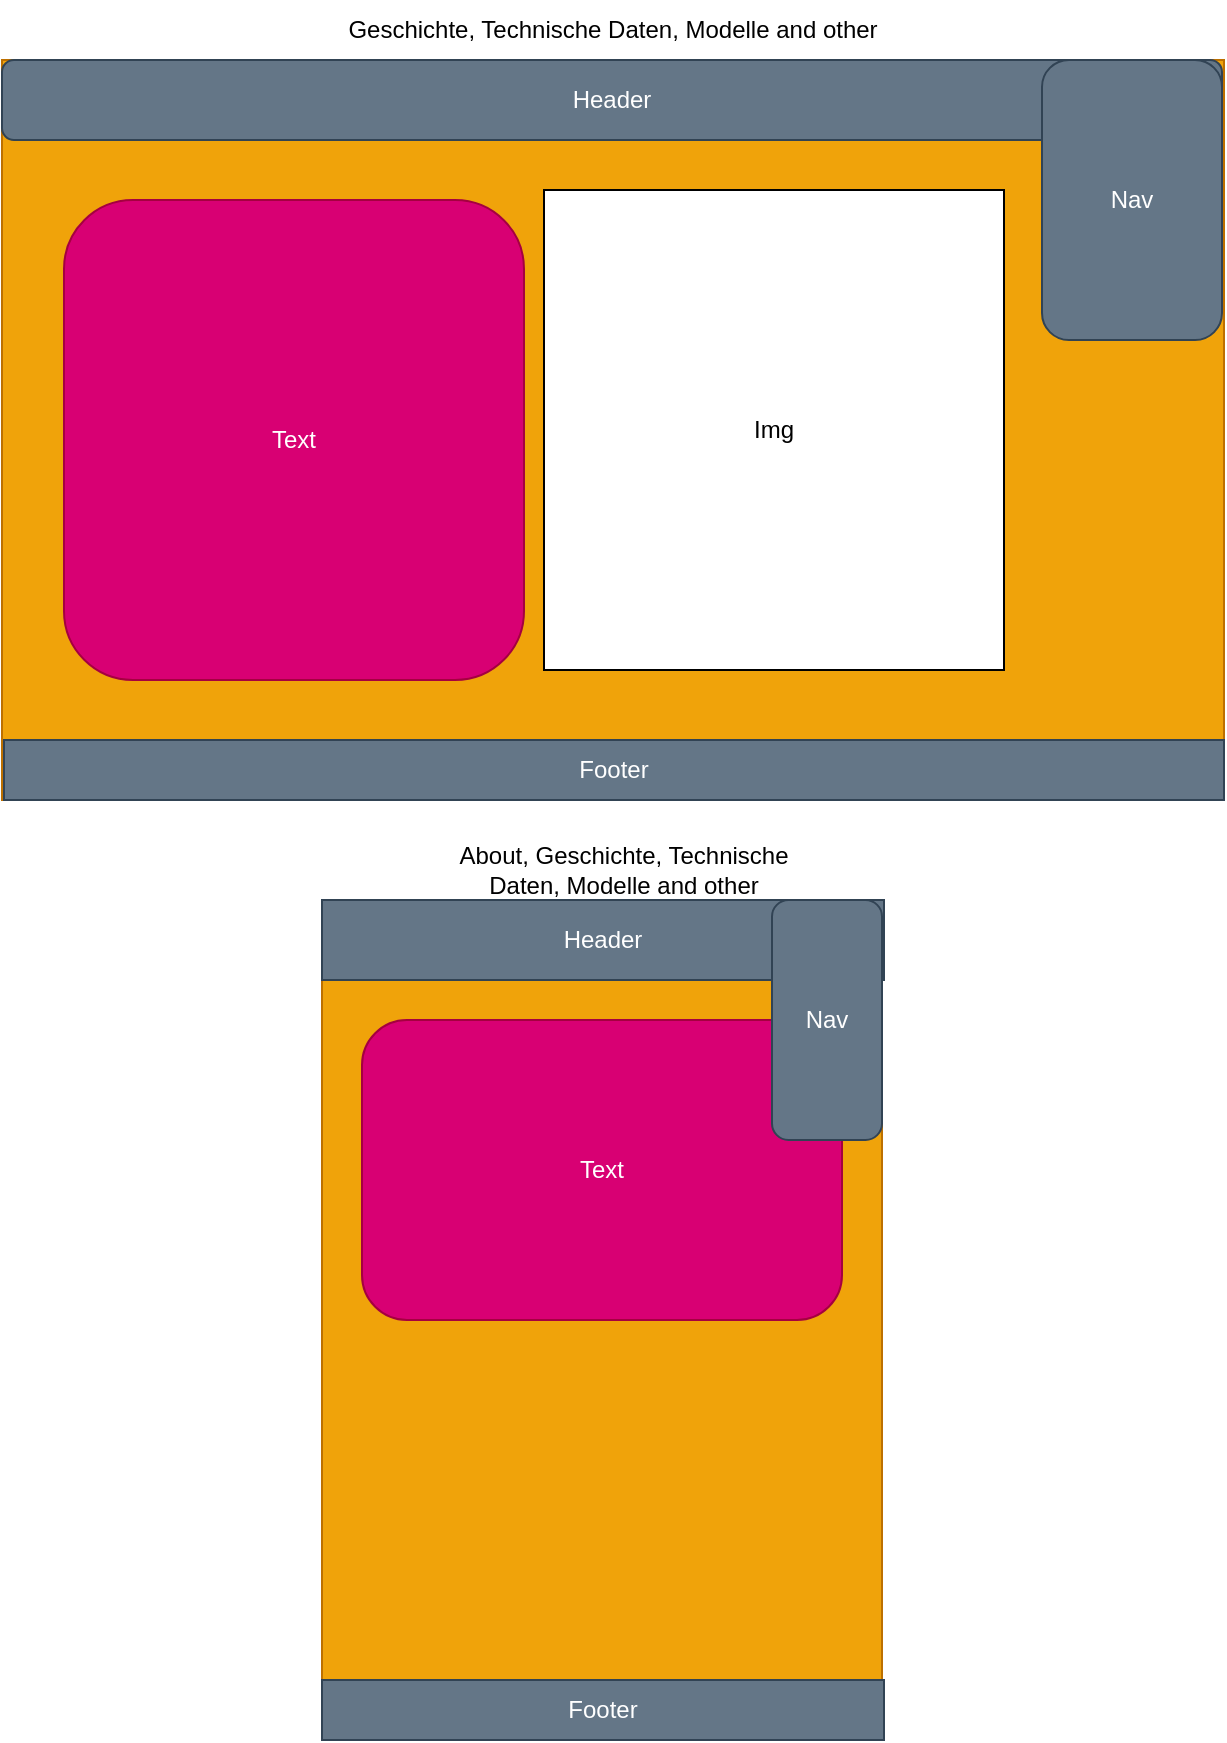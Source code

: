 <mxfile version="21.3.6" type="device">
  <diagram name="Seite-1" id="yn7Oc1mKA3OKz6Os9nv7">
    <mxGraphModel dx="1050" dy="541" grid="1" gridSize="10" guides="1" tooltips="1" connect="1" arrows="1" fold="1" page="1" pageScale="1" pageWidth="827" pageHeight="1169" math="0" shadow="0">
      <root>
        <mxCell id="0" />
        <mxCell id="1" parent="0" />
        <mxCell id="ClNt5urcmPEbjUcDmORY-17" value="" style="rounded=0;whiteSpace=wrap;html=1;fillColor=#f0a30a;fontColor=#000000;strokeColor=#BD7000;" vertex="1" parent="1">
          <mxGeometry x="269" y="650" width="280" height="420" as="geometry" />
        </mxCell>
        <mxCell id="ClNt5urcmPEbjUcDmORY-20" value="Text" style="rounded=1;whiteSpace=wrap;html=1;fillColor=#d80073;fontColor=#ffffff;strokeColor=#A50040;" vertex="1" parent="1">
          <mxGeometry x="289" y="710" width="240" height="150" as="geometry" />
        </mxCell>
        <mxCell id="ClNt5urcmPEbjUcDmORY-1" value="" style="rounded=0;whiteSpace=wrap;html=1;fillColor=#f0a30a;fontColor=#000000;strokeColor=#BD7000;" vertex="1" parent="1">
          <mxGeometry x="109" y="230" width="611" height="370" as="geometry" />
        </mxCell>
        <mxCell id="ClNt5urcmPEbjUcDmORY-4" value="Header" style="rounded=1;whiteSpace=wrap;html=1;fillColor=#647687;fontColor=#ffffff;strokeColor=#314354;" vertex="1" parent="1">
          <mxGeometry x="109" y="230" width="610" height="40" as="geometry" />
        </mxCell>
        <mxCell id="ClNt5urcmPEbjUcDmORY-3" value="Nav" style="rounded=1;whiteSpace=wrap;html=1;fillColor=#647687;fontColor=#ffffff;strokeColor=#314354;" vertex="1" parent="1">
          <mxGeometry x="629" y="230" width="90" height="140" as="geometry" />
        </mxCell>
        <mxCell id="ClNt5urcmPEbjUcDmORY-6" value="Text" style="rounded=1;whiteSpace=wrap;html=1;fillColor=#d80073;strokeColor=#A50040;fontColor=#ffffff;" vertex="1" parent="1">
          <mxGeometry x="140" y="300" width="230" height="240" as="geometry" />
        </mxCell>
        <mxCell id="ClNt5urcmPEbjUcDmORY-7" value="Img" style="rounded=0;whiteSpace=wrap;html=1;" vertex="1" parent="1">
          <mxGeometry x="380" y="295" width="230" height="240" as="geometry" />
        </mxCell>
        <mxCell id="ClNt5urcmPEbjUcDmORY-8" value="Footer" style="rounded=0;whiteSpace=wrap;html=1;fillColor=#647687;fontColor=#ffffff;strokeColor=#314354;" vertex="1" parent="1">
          <mxGeometry x="110" y="570" width="610" height="30" as="geometry" />
        </mxCell>
        <mxCell id="ClNt5urcmPEbjUcDmORY-9" value="Geschichte, Technische Daten, Modelle and other" style="text;html=1;align=center;verticalAlign=middle;resizable=0;points=[];autosize=1;strokeColor=none;fillColor=none;" vertex="1" parent="1">
          <mxGeometry x="269" y="200" width="290" height="30" as="geometry" />
        </mxCell>
        <mxCell id="ClNt5urcmPEbjUcDmORY-18" value="Header" style="rounded=0;whiteSpace=wrap;html=1;fillColor=#647687;fontColor=#ffffff;strokeColor=#314354;" vertex="1" parent="1">
          <mxGeometry x="269" y="650" width="281" height="40" as="geometry" />
        </mxCell>
        <mxCell id="ClNt5urcmPEbjUcDmORY-19" value="Nav" style="rounded=1;whiteSpace=wrap;html=1;fillColor=#647687;fontColor=#ffffff;strokeColor=#314354;" vertex="1" parent="1">
          <mxGeometry x="494" y="650" width="55" height="120" as="geometry" />
        </mxCell>
        <mxCell id="ClNt5urcmPEbjUcDmORY-23" value="Footer" style="rounded=0;whiteSpace=wrap;html=1;fillColor=#647687;fontColor=#ffffff;strokeColor=#314354;" vertex="1" parent="1">
          <mxGeometry x="269" y="1040" width="281" height="30" as="geometry" />
        </mxCell>
        <mxCell id="ClNt5urcmPEbjUcDmORY-24" value="About, Geschichte, Technische Daten, Modelle and other" style="text;html=1;strokeColor=none;fillColor=none;align=center;verticalAlign=middle;whiteSpace=wrap;rounded=0;" vertex="1" parent="1">
          <mxGeometry x="320" y="620" width="200" height="30" as="geometry" />
        </mxCell>
      </root>
    </mxGraphModel>
  </diagram>
</mxfile>

